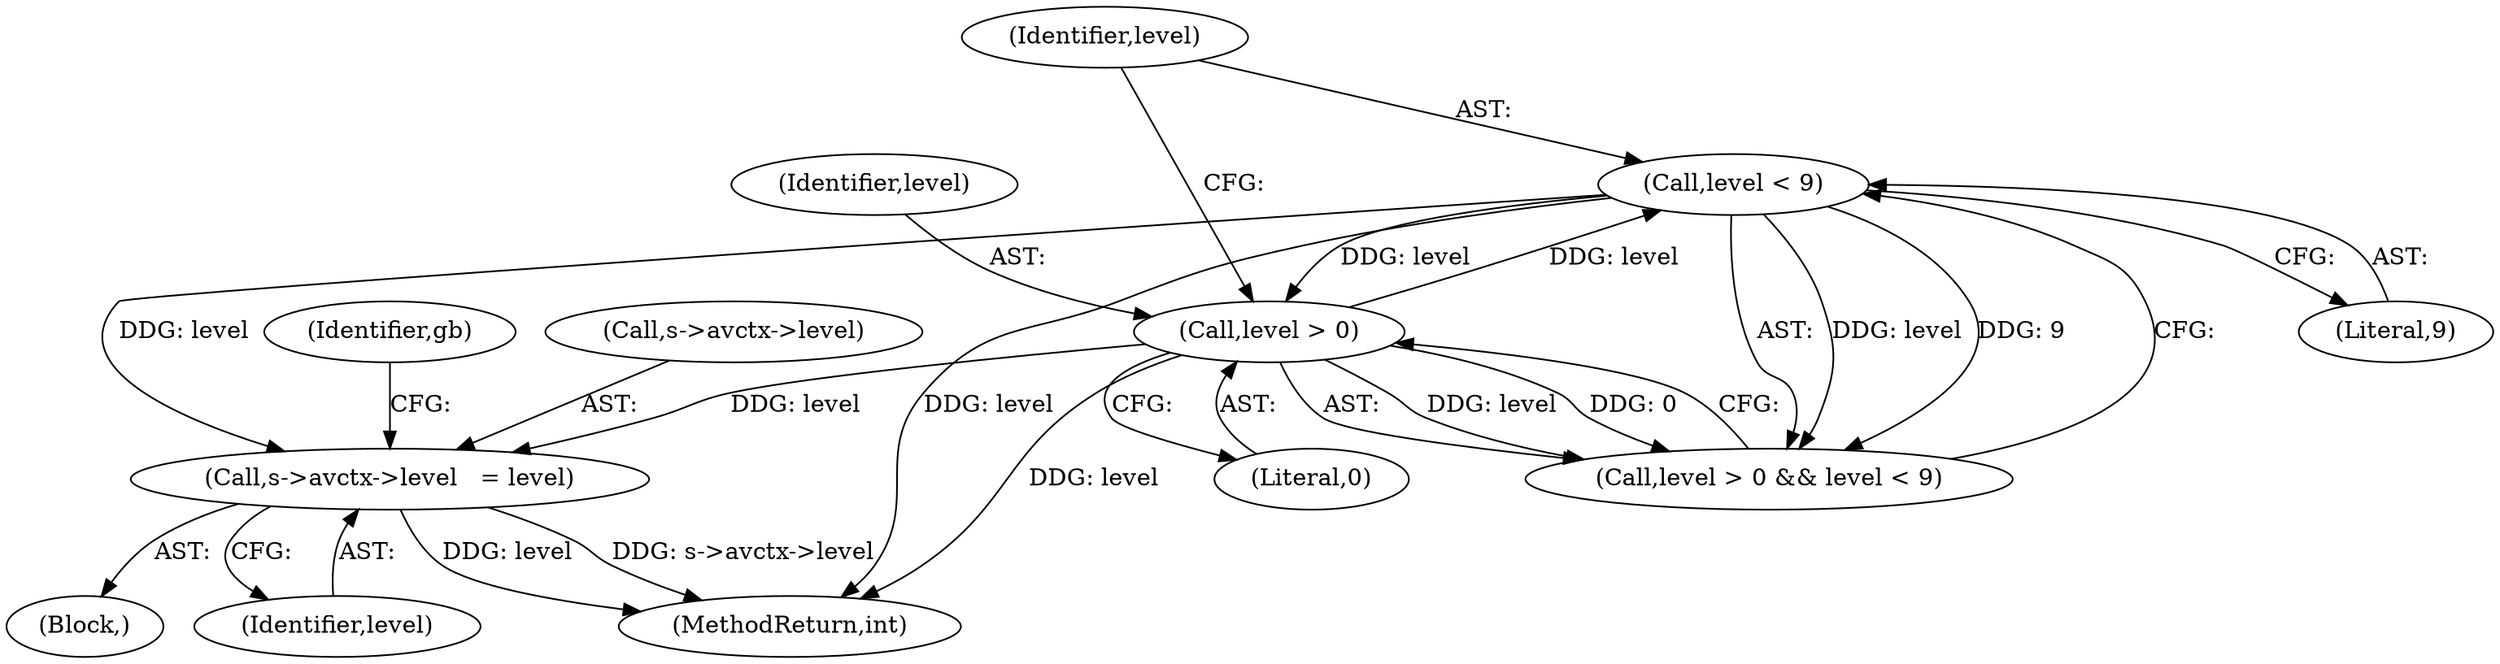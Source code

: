 digraph "0_FFmpeg_2aa9047486dbff12d9e040f917e5f799ed2fd78b@pointer" {
"1000671" [label="(Call,s->avctx->level   = level)"];
"1000636" [label="(Call,level < 9)"];
"1000633" [label="(Call,level > 0)"];
"1000635" [label="(Literal,0)"];
"1000711" [label="(Identifier,gb)"];
"1000672" [label="(Call,s->avctx->level)"];
"1000633" [label="(Call,level > 0)"];
"1000617" [label="(Block,)"];
"1000632" [label="(Call,level > 0 && level < 9)"];
"1000638" [label="(Literal,9)"];
"1000636" [label="(Call,level < 9)"];
"1000677" [label="(Identifier,level)"];
"1000671" [label="(Call,s->avctx->level   = level)"];
"1000634" [label="(Identifier,level)"];
"1000637" [label="(Identifier,level)"];
"1000777" [label="(MethodReturn,int)"];
"1000671" -> "1000617"  [label="AST: "];
"1000671" -> "1000677"  [label="CFG: "];
"1000672" -> "1000671"  [label="AST: "];
"1000677" -> "1000671"  [label="AST: "];
"1000711" -> "1000671"  [label="CFG: "];
"1000671" -> "1000777"  [label="DDG: level"];
"1000671" -> "1000777"  [label="DDG: s->avctx->level"];
"1000636" -> "1000671"  [label="DDG: level"];
"1000633" -> "1000671"  [label="DDG: level"];
"1000636" -> "1000632"  [label="AST: "];
"1000636" -> "1000638"  [label="CFG: "];
"1000637" -> "1000636"  [label="AST: "];
"1000638" -> "1000636"  [label="AST: "];
"1000632" -> "1000636"  [label="CFG: "];
"1000636" -> "1000777"  [label="DDG: level"];
"1000636" -> "1000633"  [label="DDG: level"];
"1000636" -> "1000632"  [label="DDG: level"];
"1000636" -> "1000632"  [label="DDG: 9"];
"1000633" -> "1000636"  [label="DDG: level"];
"1000633" -> "1000632"  [label="AST: "];
"1000633" -> "1000635"  [label="CFG: "];
"1000634" -> "1000633"  [label="AST: "];
"1000635" -> "1000633"  [label="AST: "];
"1000637" -> "1000633"  [label="CFG: "];
"1000632" -> "1000633"  [label="CFG: "];
"1000633" -> "1000777"  [label="DDG: level"];
"1000633" -> "1000632"  [label="DDG: level"];
"1000633" -> "1000632"  [label="DDG: 0"];
}
